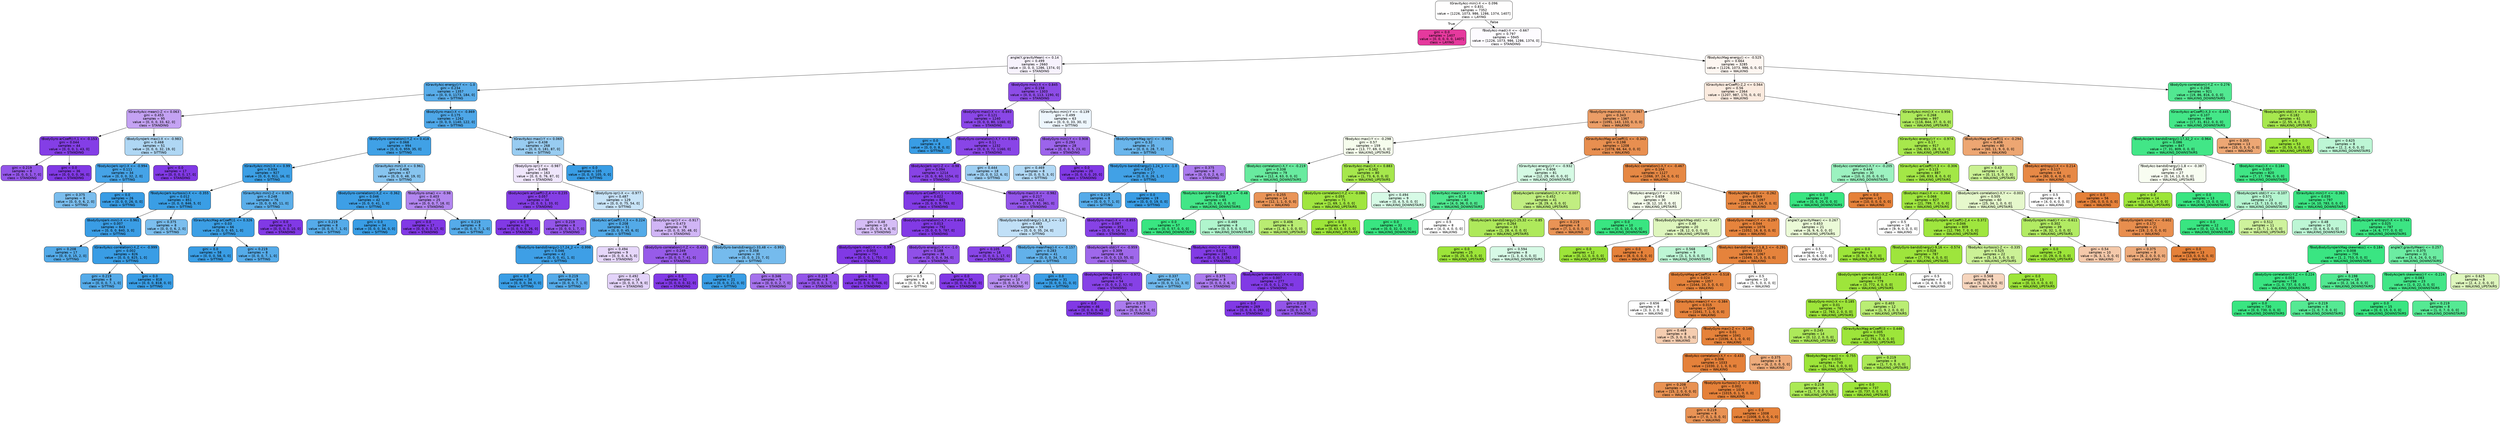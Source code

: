 digraph Tree {
node [shape=box, style="filled, rounded", color="black", fontname="helvetica"] ;
edge [fontname="helvetica"] ;
0 [label="tGravityAcc-min()-X <= 0.096\ngini = 0.831\nsamples = 7352\nvalue = [1226, 1073, 986, 1286, 1374, 1407]\nclass = LAYING", fillcolor="#fffefe"] ;
1 [label="gini = 0.0\nsamples = 1407\nvalue = [0, 0, 0, 0, 0, 1407]\nclass = LAYING", fillcolor="#e5399d"] ;
0 -> 1 [labeldistance=2.5, labelangle=45, headlabel="True"] ;
2 [label="fBodyAcc-mad()-X <= -0.667\ngini = 0.797\nsamples = 5945\nvalue = [1226, 1073, 986, 1286, 1374, 0]\nclass = STANDING", fillcolor="#fdfbff"] ;
0 -> 2 [labeldistance=2.5, labelangle=-45, headlabel="False"] ;
3 [label="angle(Y,gravityMean) <= 0.14\ngini = 0.499\nsamples = 2660\nvalue = [0, 0, 0, 1286, 1374, 0]\nclass = STANDING", fillcolor="#f7f2fd"] ;
2 -> 3 ;
4 [label="tGravityAcc-energy()-Y <= -1.0\ngini = 0.234\nsamples = 1357\nvalue = [0, 0, 0, 1173, 184, 0]\nclass = SITTING", fillcolor="#58ace9"] ;
3 -> 4 ;
5 [label="tGravityAcc-mean()-Z <= 0.063\ngini = 0.453\nsamples = 95\nvalue = [0, 0, 0, 33, 62, 0]\nclass = STANDING", fillcolor="#c4a2f3"] ;
4 -> 5 ;
6 [label="tBodyGyro-arCoeff()-Y,1 <= -0.153\ngini = 0.044\nsamples = 44\nvalue = [0, 0, 0, 1, 43, 0]\nclass = STANDING", fillcolor="#843ee6"] ;
5 -> 6 ;
7 [label="gini = 0.219\nsamples = 8\nvalue = [0, 0, 0, 1, 7, 0]\nclass = STANDING", fillcolor="#9355e9"] ;
6 -> 7 ;
8 [label="gini = 0.0\nsamples = 36\nvalue = [0, 0, 0, 0, 36, 0]\nclass = STANDING", fillcolor="#8139e5"] ;
6 -> 8 ;
9 [label="tBodyGyroJerk-max()-X <= -0.983\ngini = 0.468\nsamples = 51\nvalue = [0, 0, 0, 32, 19, 0]\nclass = SITTING", fillcolor="#afd7f4"] ;
5 -> 9 ;
10 [label="fBodyAccJerk-iqr()-X <= -0.994\ngini = 0.111\nsamples = 34\nvalue = [0, 0, 0, 32, 2, 0]\nclass = SITTING", fillcolor="#45a3e7"] ;
9 -> 10 ;
11 [label="gini = 0.375\nsamples = 8\nvalue = [0, 0, 0, 6, 2, 0]\nclass = SITTING", fillcolor="#7bbeee"] ;
10 -> 11 ;
12 [label="gini = 0.0\nsamples = 26\nvalue = [0, 0, 0, 26, 0, 0]\nclass = SITTING", fillcolor="#399de5"] ;
10 -> 12 ;
13 [label="gini = 0.0\nsamples = 17\nvalue = [0, 0, 0, 0, 17, 0]\nclass = STANDING", fillcolor="#8139e5"] ;
9 -> 13 ;
14 [label="tBodyGyro-max()-X <= -0.869\ngini = 0.175\nsamples = 1262\nvalue = [0, 0, 0, 1140, 122, 0]\nclass = SITTING", fillcolor="#4ea7e8"] ;
4 -> 14 ;
15 [label="tBodyGyro-correlation()-Y,Z <= 0.418\ngini = 0.068\nsamples = 994\nvalue = [0, 0, 0, 959, 35, 0]\nclass = SITTING", fillcolor="#40a1e6"] ;
14 -> 15 ;
16 [label="tGravityAcc-min()-X <= 0.99\ngini = 0.034\nsamples = 927\nvalue = [0, 0, 0, 911, 16, 0]\nclass = SITTING", fillcolor="#3c9fe5"] ;
15 -> 16 ;
17 [label="fBodyAccJerk-kurtosis()-X <= -0.355\ngini = 0.012\nsamples = 851\nvalue = [0, 0, 0, 846, 5, 0]\nclass = SITTING", fillcolor="#3a9ee5"] ;
16 -> 17 ;
18 [label="tBodyGyroJerk-min()-X <= 0.961\ngini = 0.007\nsamples = 843\nvalue = [0, 0, 0, 840, 3, 0]\nclass = SITTING", fillcolor="#3a9de5"] ;
17 -> 18 ;
19 [label="gini = 0.208\nsamples = 17\nvalue = [0, 0, 0, 15, 2, 0]\nclass = SITTING", fillcolor="#53aae8"] ;
18 -> 19 ;
20 [label="tGravityAcc-correlation()-X,Z <= -0.999\ngini = 0.002\nsamples = 826\nvalue = [0, 0, 0, 825, 1, 0]\nclass = SITTING", fillcolor="#399de5"] ;
18 -> 20 ;
21 [label="gini = 0.219\nsamples = 8\nvalue = [0, 0, 0, 7, 1, 0]\nclass = SITTING", fillcolor="#55abe9"] ;
20 -> 21 ;
22 [label="gini = 0.0\nsamples = 818\nvalue = [0, 0, 0, 818, 0, 0]\nclass = SITTING", fillcolor="#399de5"] ;
20 -> 22 ;
23 [label="gini = 0.375\nsamples = 8\nvalue = [0, 0, 0, 6, 2, 0]\nclass = SITTING", fillcolor="#7bbeee"] ;
17 -> 23 ;
24 [label="tGravityAcc-min()-Z <= 0.067\ngini = 0.248\nsamples = 76\nvalue = [0, 0, 0, 65, 11, 0]\nclass = SITTING", fillcolor="#5baee9"] ;
16 -> 24 ;
25 [label="tGravityAccMag-arCoeff()1 <= 0.326\ngini = 0.03\nsamples = 66\nvalue = [0, 0, 0, 65, 1, 0]\nclass = SITTING", fillcolor="#3c9fe5"] ;
24 -> 25 ;
26 [label="gini = 0.0\nsamples = 58\nvalue = [0, 0, 0, 58, 0, 0]\nclass = SITTING", fillcolor="#399de5"] ;
25 -> 26 ;
27 [label="gini = 0.219\nsamples = 8\nvalue = [0, 0, 0, 7, 1, 0]\nclass = SITTING", fillcolor="#55abe9"] ;
25 -> 27 ;
28 [label="gini = 0.0\nsamples = 10\nvalue = [0, 0, 0, 0, 10, 0]\nclass = STANDING", fillcolor="#8139e5"] ;
24 -> 28 ;
29 [label="tGravityAcc-min()-X <= 0.961\ngini = 0.406\nsamples = 67\nvalue = [0, 0, 0, 48, 19, 0]\nclass = SITTING", fillcolor="#87c4ef"] ;
15 -> 29 ;
30 [label="tBodyGyro-correlation()-X,Z <= -0.362\ngini = 0.046\nsamples = 42\nvalue = [0, 0, 0, 41, 1, 0]\nclass = SITTING", fillcolor="#3e9fe6"] ;
29 -> 30 ;
31 [label="gini = 0.219\nsamples = 8\nvalue = [0, 0, 0, 7, 1, 0]\nclass = SITTING", fillcolor="#55abe9"] ;
30 -> 31 ;
32 [label="gini = 0.0\nsamples = 34\nvalue = [0, 0, 0, 34, 0, 0]\nclass = SITTING", fillcolor="#399de5"] ;
30 -> 32 ;
33 [label="fBodyGyro-sma() <= -0.98\ngini = 0.403\nsamples = 25\nvalue = [0, 0, 0, 7, 18, 0]\nclass = STANDING", fillcolor="#b286ef"] ;
29 -> 33 ;
34 [label="gini = 0.0\nsamples = 17\nvalue = [0, 0, 0, 0, 17, 0]\nclass = STANDING", fillcolor="#8139e5"] ;
33 -> 34 ;
35 [label="gini = 0.219\nsamples = 8\nvalue = [0, 0, 0, 7, 1, 0]\nclass = SITTING", fillcolor="#55abe9"] ;
33 -> 35 ;
36 [label="tGravityAcc-max()-Y <= 0.069\ngini = 0.438\nsamples = 268\nvalue = [0, 0, 0, 181, 87, 0]\nclass = SITTING", fillcolor="#98ccf1"] ;
14 -> 36 ;
37 [label="fBodyGyro-iqr()-Y <= -0.987\ngini = 0.498\nsamples = 163\nvalue = [0, 0, 0, 76, 87, 0]\nclass = STANDING", fillcolor="#efe6fc"] ;
36 -> 37 ;
38 [label="tBodyAccJerk-arCoeff()-Z,4 <= 0.235\ngini = 0.057\nsamples = 34\nvalue = [0, 0, 0, 1, 33, 0]\nclass = STANDING", fillcolor="#853fe6"] ;
37 -> 38 ;
39 [label="gini = 0.0\nsamples = 26\nvalue = [0, 0, 0, 0, 26, 0]\nclass = STANDING", fillcolor="#8139e5"] ;
38 -> 39 ;
40 [label="gini = 0.219\nsamples = 8\nvalue = [0, 0, 0, 1, 7, 0]\nclass = STANDING", fillcolor="#9355e9"] ;
38 -> 40 ;
41 [label="tBodyGyro-iqr()-X <= -0.977\ngini = 0.487\nsamples = 129\nvalue = [0, 0, 0, 75, 54, 0]\nclass = SITTING", fillcolor="#c8e4f8"] ;
37 -> 41 ;
42 [label="tBodyAcc-arCoeff()-X,3 <= 0.224\ngini = 0.208\nsamples = 51\nvalue = [0, 0, 0, 45, 6, 0]\nclass = SITTING", fillcolor="#53aae8"] ;
41 -> 42 ;
43 [label="fBodyGyro-bandsEnergy()-17,24_2 <= -0.998\ngini = 0.046\nsamples = 42\nvalue = [0, 0, 0, 41, 1, 0]\nclass = SITTING", fillcolor="#3e9fe6"] ;
42 -> 43 ;
44 [label="gini = 0.0\nsamples = 34\nvalue = [0, 0, 0, 34, 0, 0]\nclass = SITTING", fillcolor="#399de5"] ;
43 -> 44 ;
45 [label="gini = 0.219\nsamples = 8\nvalue = [0, 0, 0, 7, 1, 0]\nclass = SITTING", fillcolor="#55abe9"] ;
43 -> 45 ;
46 [label="gini = 0.494\nsamples = 9\nvalue = [0, 0, 0, 4, 5, 0]\nclass = STANDING", fillcolor="#e6d7fa"] ;
42 -> 46 ;
47 [label="tBodyGyro-iqr()-Y <= -0.917\ngini = 0.473\nsamples = 78\nvalue = [0, 0, 0, 30, 48, 0]\nclass = STANDING", fillcolor="#d0b5f5"] ;
41 -> 47 ;
48 [label="tBodyGyro-correlation()-Y,Z <= -0.433\ngini = 0.249\nsamples = 48\nvalue = [0, 0, 0, 7, 41, 0]\nclass = STANDING", fillcolor="#975be9"] ;
47 -> 48 ;
49 [label="gini = 0.492\nsamples = 16\nvalue = [0, 0, 0, 7, 9, 0]\nclass = STANDING", fillcolor="#e3d3f9"] ;
48 -> 49 ;
50 [label="gini = 0.0\nsamples = 32\nvalue = [0, 0, 0, 0, 32, 0]\nclass = STANDING", fillcolor="#8139e5"] ;
48 -> 50 ;
51 [label="fBodyGyro-bandsEnergy()-33,48 <= -0.993\ngini = 0.358\nsamples = 30\nvalue = [0, 0, 0, 23, 7, 0]\nclass = SITTING", fillcolor="#75bbed"] ;
47 -> 51 ;
52 [label="gini = 0.0\nsamples = 21\nvalue = [0, 0, 0, 21, 0, 0]\nclass = SITTING", fillcolor="#399de5"] ;
51 -> 52 ;
53 [label="gini = 0.346\nsamples = 9\nvalue = [0, 0, 0, 2, 7, 0]\nclass = STANDING", fillcolor="#a572ec"] ;
51 -> 53 ;
54 [label="gini = 0.0\nsamples = 105\nvalue = [0, 0, 0, 105, 0, 0]\nclass = SITTING", fillcolor="#399de5"] ;
36 -> 54 ;
55 [label="tBodyGyro-min()-X <= 0.845\ngini = 0.158\nsamples = 1303\nvalue = [0, 0, 0, 113, 1190, 0]\nclass = STANDING", fillcolor="#8d4ce7"] ;
3 -> 55 ;
56 [label="tBodyGyro-max()-X <= -0.893\ngini = 0.121\nsamples = 1240\nvalue = [0, 0, 0, 80, 1160, 0]\nclass = STANDING", fillcolor="#8a47e7"] ;
55 -> 56 ;
57 [label="gini = 0.0\nsamples = 8\nvalue = [0, 0, 0, 8, 0, 0]\nclass = SITTING", fillcolor="#399de5"] ;
56 -> 57 ;
58 [label="tBodyGyro-correlation()-X,Y <= 0.656\ngini = 0.11\nsamples = 1232\nvalue = [0, 0, 0, 72, 1160, 0]\nclass = STANDING", fillcolor="#8945e7"] ;
56 -> 58 ;
59 [label="tBodyAccJerk-iqr()-Z <= -0.98\ngini = 0.094\nsamples = 1214\nvalue = [0, 0, 0, 60, 1154, 0]\nclass = STANDING", fillcolor="#8843e6"] ;
58 -> 59 ;
60 [label="tBodyGyro-arCoeff()-Y,1 <= -0.545\ngini = 0.022\nsamples = 802\nvalue = [0, 0, 0, 9, 793, 0]\nclass = STANDING", fillcolor="#823be5"] ;
59 -> 60 ;
61 [label="gini = 0.48\nsamples = 10\nvalue = [0, 0, 0, 4, 6, 0]\nclass = STANDING", fillcolor="#d5bdf6"] ;
60 -> 61 ;
62 [label="tBodyGyro-correlation()-X,Y <= 0.443\ngini = 0.013\nsamples = 792\nvalue = [0, 0, 0, 5, 787, 0]\nclass = STANDING", fillcolor="#823ae5"] ;
60 -> 62 ;
63 [label="tBodyGyroJerk-mad()-X <= -0.997\ngini = 0.003\nsamples = 754\nvalue = [0, 0, 0, 1, 753, 0]\nclass = STANDING", fillcolor="#8139e5"] ;
62 -> 63 ;
64 [label="gini = 0.219\nsamples = 8\nvalue = [0, 0, 0, 1, 7, 0]\nclass = STANDING", fillcolor="#9355e9"] ;
63 -> 64 ;
65 [label="gini = 0.0\nsamples = 746\nvalue = [0, 0, 0, 0, 746, 0]\nclass = STANDING", fillcolor="#8139e5"] ;
63 -> 65 ;
66 [label="tBodyGyro-energy()-X <= -1.0\ngini = 0.188\nsamples = 38\nvalue = [0, 0, 0, 4, 34, 0]\nclass = STANDING", fillcolor="#9050e8"] ;
62 -> 66 ;
67 [label="gini = 0.5\nsamples = 8\nvalue = [0, 0, 0, 4, 4, 0]\nclass = SITTING", fillcolor="#ffffff"] ;
66 -> 67 ;
68 [label="gini = 0.0\nsamples = 30\nvalue = [0, 0, 0, 0, 30, 0]\nclass = STANDING", fillcolor="#8139e5"] ;
66 -> 68 ;
69 [label="fBodyGyro-max()-X <= -0.982\ngini = 0.217\nsamples = 412\nvalue = [0, 0, 0, 51, 361, 0]\nclass = STANDING", fillcolor="#9355e9"] ;
59 -> 69 ;
70 [label="fBodyGyro-bandsEnergy()-1,8_1 <= -1.0\ngini = 0.483\nsamples = 59\nvalue = [0, 0, 0, 35, 24, 0]\nclass = SITTING", fillcolor="#c1e0f7"] ;
69 -> 70 ;
71 [label="gini = 0.105\nsamples = 18\nvalue = [0, 0, 0, 1, 17, 0]\nclass = STANDING", fillcolor="#8845e7"] ;
70 -> 71 ;
72 [label="fBodyGyro-meanFreq()-X <= -0.157\ngini = 0.283\nsamples = 41\nvalue = [0, 0, 0, 34, 7, 0]\nclass = SITTING", fillcolor="#62b1ea"] ;
70 -> 72 ;
73 [label="gini = 0.42\nsamples = 10\nvalue = [0, 0, 0, 3, 7, 0]\nclass = STANDING", fillcolor="#b78ef0"] ;
72 -> 73 ;
74 [label="gini = 0.0\nsamples = 31\nvalue = [0, 0, 0, 31, 0, 0]\nclass = SITTING", fillcolor="#399de5"] ;
72 -> 74 ;
75 [label="tBodyGyro-max()-X <= -0.855\ngini = 0.087\nsamples = 353\nvalue = [0, 0, 0, 16, 337, 0]\nclass = STANDING", fillcolor="#8742e6"] ;
69 -> 75 ;
76 [label="tBodyAccJerk-std()-Y <= -0.959\ngini = 0.309\nsamples = 68\nvalue = [0, 0, 0, 13, 55, 0]\nclass = STANDING", fillcolor="#9f68eb"] ;
75 -> 76 ;
77 [label="tBodyAccJerkMag-sma() <= -0.972\ngini = 0.071\nsamples = 54\nvalue = [0, 0, 0, 2, 52, 0]\nclass = STANDING", fillcolor="#8641e6"] ;
76 -> 77 ;
78 [label="gini = 0.0\nsamples = 46\nvalue = [0, 0, 0, 0, 46, 0]\nclass = STANDING", fillcolor="#8139e5"] ;
77 -> 78 ;
79 [label="gini = 0.375\nsamples = 8\nvalue = [0, 0, 0, 2, 6, 0]\nclass = STANDING", fillcolor="#ab7bee"] ;
77 -> 79 ;
80 [label="gini = 0.337\nsamples = 14\nvalue = [0, 0, 0, 11, 3, 0]\nclass = SITTING", fillcolor="#6fb8ec"] ;
76 -> 80 ;
81 [label="fBodyAcc-min()-X <= -0.999\ngini = 0.021\nsamples = 285\nvalue = [0, 0, 0, 3, 282, 0]\nclass = STANDING", fillcolor="#823be5"] ;
75 -> 81 ;
82 [label="gini = 0.375\nsamples = 8\nvalue = [0, 0, 0, 2, 6, 0]\nclass = STANDING", fillcolor="#ab7bee"] ;
81 -> 82 ;
83 [label="fBodyAccJerk-skewness()-X <= -0.02\ngini = 0.007\nsamples = 277\nvalue = [0, 0, 0, 1, 276, 0]\nclass = STANDING", fillcolor="#813ae5"] ;
81 -> 83 ;
84 [label="gini = 0.0\nsamples = 269\nvalue = [0, 0, 0, 0, 269, 0]\nclass = STANDING", fillcolor="#8139e5"] ;
83 -> 84 ;
85 [label="gini = 0.219\nsamples = 8\nvalue = [0, 0, 0, 1, 7, 0]\nclass = STANDING", fillcolor="#9355e9"] ;
83 -> 85 ;
86 [label="gini = 0.444\nsamples = 18\nvalue = [0, 0, 0, 12, 6, 0]\nclass = SITTING", fillcolor="#9ccef2"] ;
58 -> 86 ;
87 [label="tGravityAcc-min()-Y <= -0.139\ngini = 0.499\nsamples = 63\nvalue = [0, 0, 0, 33, 30, 0]\nclass = SITTING", fillcolor="#edf6fd"] ;
55 -> 87 ;
88 [label="tBodyGyro-min()-Y <= 0.908\ngini = 0.293\nsamples = 28\nvalue = [0, 0, 0, 5, 23, 0]\nclass = STANDING", fillcolor="#9c64eb"] ;
87 -> 88 ;
89 [label="gini = 0.469\nsamples = 8\nvalue = [0, 0, 0, 5, 3, 0]\nclass = SITTING", fillcolor="#b0d8f5"] ;
88 -> 89 ;
90 [label="gini = 0.0\nsamples = 20\nvalue = [0, 0, 0, 0, 20, 0]\nclass = STANDING", fillcolor="#8139e5"] ;
88 -> 90 ;
91 [label="tBodyGyroJerkMag-iqr() <= -0.996\ngini = 0.32\nsamples = 35\nvalue = [0, 0, 0, 28, 7, 0]\nclass = SITTING", fillcolor="#6ab6ec"] ;
87 -> 91 ;
92 [label="fBodyGyro-bandsEnergy()-1,24_1 <= -1.0\ngini = 0.071\nsamples = 27\nvalue = [0, 0, 0, 26, 1, 0]\nclass = SITTING", fillcolor="#41a1e6"] ;
91 -> 92 ;
93 [label="gini = 0.219\nsamples = 8\nvalue = [0, 0, 0, 7, 1, 0]\nclass = SITTING", fillcolor="#55abe9"] ;
92 -> 93 ;
94 [label="gini = 0.0\nsamples = 19\nvalue = [0, 0, 0, 19, 0, 0]\nclass = SITTING", fillcolor="#399de5"] ;
92 -> 94 ;
95 [label="gini = 0.375\nsamples = 8\nvalue = [0, 0, 0, 2, 6, 0]\nclass = STANDING", fillcolor="#ab7bee"] ;
91 -> 95 ;
96 [label="fBodyAccMag-energy() <= -0.525\ngini = 0.664\nsamples = 3285\nvalue = [1226, 1073, 986, 0, 0, 0]\nclass = WALKING", fillcolor="#fdf6f1"] ;
2 -> 96 ;
97 [label="tGravityAcc-arCoeff()-Z,2 <= 0.564\ngini = 0.56\nsamples = 2364\nvalue = [1207, 987, 170, 0, 0, 0]\nclass = WALKING", fillcolor="#fbebdf"] ;
96 -> 97 ;
98 [label="fBodyGyro-maxInds-X <= -0.967\ngini = 0.343\nsamples = 1367\nvalue = [1091, 143, 133, 0, 0, 0]\nclass = WALKING", fillcolor="#eb9d66"] ;
97 -> 98 ;
99 [label="fBodyAcc-max()-Y <= -0.298\ngini = 0.57\nsamples = 159\nvalue = [13, 77, 69, 0, 0, 0]\nclass = WALKING_UPSTAIRS", fillcolor="#f6fded"] ;
98 -> 99 ;
100 [label="tBodyAcc-correlation()-X,Y <= -0.219\ngini = 0.338\nsamples = 79\nvalue = [12, 4, 63, 0, 0, 0]\nclass = WALKING_DOWNSTAIRS", fillcolor="#68eb9f"] ;
99 -> 100 ;
101 [label="fBodyAcc-bandsEnergy()-1,8_1 <= -0.48\ngini = 0.088\nsamples = 65\nvalue = [0, 3, 62, 0, 0, 0]\nclass = WALKING_DOWNSTAIRS", fillcolor="#43e687"] ;
100 -> 101 ;
102 [label="gini = 0.0\nsamples = 57\nvalue = [0, 0, 57, 0, 0, 0]\nclass = WALKING_DOWNSTAIRS", fillcolor="#39e581"] ;
101 -> 102 ;
103 [label="gini = 0.469\nsamples = 8\nvalue = [0, 3, 5, 0, 0, 0]\nclass = WALKING_DOWNSTAIRS", fillcolor="#b0f5cd"] ;
101 -> 103 ;
104 [label="gini = 0.255\nsamples = 14\nvalue = [12, 1, 1, 0, 0, 0]\nclass = WALKING", fillcolor="#e99457"] ;
100 -> 104 ;
105 [label="tGravityAcc-max()-X <= 0.883\ngini = 0.162\nsamples = 80\nvalue = [1, 73, 6, 0, 0, 0]\nclass = WALKING_UPSTAIRS", fillcolor="#a6e74c"] ;
99 -> 105 ;
106 [label="tBodyGyro-correlation()-Y,Z <= -0.086\ngini = 0.055\nsamples = 71\nvalue = [1, 69, 1, 0, 0, 0]\nclass = WALKING_UPSTAIRS", fillcolor="#a0e63f"] ;
105 -> 106 ;
107 [label="gini = 0.406\nsamples = 8\nvalue = [1, 6, 1, 0, 0, 0]\nclass = WALKING_UPSTAIRS", fillcolor="#b9ec72"] ;
106 -> 107 ;
108 [label="gini = 0.0\nsamples = 63\nvalue = [0, 63, 0, 0, 0, 0]\nclass = WALKING_UPSTAIRS", fillcolor="#9de539"] ;
106 -> 108 ;
109 [label="gini = 0.494\nsamples = 9\nvalue = [0, 4, 5, 0, 0, 0]\nclass = WALKING_DOWNSTAIRS", fillcolor="#d7fae6"] ;
105 -> 109 ;
110 [label="tGravityAccMag-arCoeff()1 <= -0.343\ngini = 0.198\nsamples = 1208\nvalue = [1078, 66, 64, 0, 0, 0]\nclass = WALKING", fillcolor="#e88f50"] ;
98 -> 110 ;
111 [label="tGravityAcc-energy()-Y <= -0.932\ngini = 0.606\nsamples = 81\nvalue = [12, 29, 40, 0, 0, 0]\nclass = WALKING_DOWNSTAIRS", fillcolor="#d5fae4"] ;
110 -> 111 ;
112 [label="tGravityAcc-mean()-X <= 0.968\ngini = 0.18\nsamples = 40\nvalue = [4, 0, 36, 0, 0, 0]\nclass = WALKING_DOWNSTAIRS", fillcolor="#4fe88f"] ;
111 -> 112 ;
113 [label="gini = 0.0\nsamples = 32\nvalue = [0, 0, 32, 0, 0, 0]\nclass = WALKING_DOWNSTAIRS", fillcolor="#39e581"] ;
112 -> 113 ;
114 [label="gini = 0.5\nsamples = 8\nvalue = [4, 0, 4, 0, 0, 0]\nclass = WALKING", fillcolor="#ffffff"] ;
112 -> 114 ;
115 [label="tBodyAccJerk-correlation()-X,Y <= -0.007\ngini = 0.452\nsamples = 41\nvalue = [8, 29, 4, 0, 0, 0]\nclass = WALKING_UPSTAIRS", fillcolor="#c1ee81"] ;
111 -> 115 ;
116 [label="fBodyAccJerk-bandsEnergy()-25,32 <= -0.85\ngini = 0.264\nsamples = 33\nvalue = [1, 28, 4, 0, 0, 0]\nclass = WALKING_UPSTAIRS", fillcolor="#aee95b"] ;
115 -> 116 ;
117 [label="gini = 0.0\nsamples = 25\nvalue = [0, 25, 0, 0, 0, 0]\nclass = WALKING_UPSTAIRS", fillcolor="#9de539"] ;
116 -> 117 ;
118 [label="gini = 0.594\nsamples = 8\nvalue = [1, 3, 4, 0, 0, 0]\nclass = WALKING_DOWNSTAIRS", fillcolor="#d7fae6"] ;
116 -> 118 ;
119 [label="gini = 0.219\nsamples = 8\nvalue = [7, 1, 0, 0, 0, 0]\nclass = WALKING", fillcolor="#e99355"] ;
115 -> 119 ;
120 [label="tBodyAcc-correlation()-X,Y <= -0.467\ngini = 0.104\nsamples = 1127\nvalue = [1066, 37, 24, 0, 0, 0]\nclass = WALKING", fillcolor="#e68844"] ;
110 -> 120 ;
121 [label="fBodyAcc-energy()-Y <= -0.556\ngini = 0.658\nsamples = 30\nvalue = [8, 12, 10, 0, 0, 0]\nclass = WALKING_UPSTAIRS", fillcolor="#f5fceb"] ;
120 -> 121 ;
122 [label="gini = 0.0\nsamples = 10\nvalue = [0, 0, 10, 0, 0, 0]\nclass = WALKING_DOWNSTAIRS", fillcolor="#39e581"] ;
121 -> 122 ;
123 [label="fBodyBodyGyroJerkMag-std() <= -0.457\ngini = 0.48\nsamples = 20\nvalue = [8, 12, 0, 0, 0, 0]\nclass = WALKING_UPSTAIRS", fillcolor="#def6bd"] ;
121 -> 123 ;
124 [label="gini = 0.0\nsamples = 12\nvalue = [0, 12, 0, 0, 0, 0]\nclass = WALKING_UPSTAIRS", fillcolor="#9de539"] ;
123 -> 124 ;
125 [label="gini = 0.0\nsamples = 8\nvalue = [8, 0, 0, 0, 0, 0]\nclass = WALKING", fillcolor="#e58139"] ;
123 -> 125 ;
126 [label="fBodyAccMag-std() <= -0.262\ngini = 0.069\nsamples = 1097\nvalue = [1058, 25, 14, 0, 0, 0]\nclass = WALKING", fillcolor="#e68640"] ;
120 -> 126 ;
127 [label="tBodyGyro-mean()-Y <= -0.297\ngini = 0.044\nsamples = 1076\nvalue = [1052, 16, 8, 0, 0, 0]\nclass = WALKING", fillcolor="#e6843d"] ;
126 -> 127 ;
128 [label="gini = 0.568\nsamples = 9\nvalue = [3, 1, 5, 0, 0, 0]\nclass = WALKING_DOWNSTAIRS", fillcolor="#bdf6d5"] ;
127 -> 128 ;
129 [label="fBodyAcc-bandsEnergy()-1,8_1 <= -0.291\ngini = 0.033\nsamples = 1067\nvalue = [1049, 15, 3, 0, 0, 0]\nclass = WALKING", fillcolor="#e5833c"] ;
127 -> 129 ;
130 [label="tBodyGyroMag-arCoeff()4 <= -0.518\ngini = 0.024\nsamples = 1057\nvalue = [1044, 10, 3, 0, 0, 0]\nclass = WALKING", fillcolor="#e5833b"] ;
129 -> 130 ;
131 [label="gini = 0.656\nsamples = 8\nvalue = [3, 3, 2, 0, 0, 0]\nclass = WALKING", fillcolor="#ffffff"] ;
130 -> 131 ;
132 [label="tGravityAcc-mean()-Y <= -0.384\ngini = 0.015\nsamples = 1049\nvalue = [1041, 7, 1, 0, 0, 0]\nclass = WALKING", fillcolor="#e5823b"] ;
130 -> 132 ;
133 [label="gini = 0.469\nsamples = 8\nvalue = [5, 3, 0, 0, 0, 0]\nclass = WALKING", fillcolor="#f5cdb0"] ;
132 -> 133 ;
134 [label="fBodyGyro-max()-Z <= -0.146\ngini = 0.01\nsamples = 1041\nvalue = [1036, 4, 1, 0, 0, 0]\nclass = WALKING", fillcolor="#e5823a"] ;
132 -> 134 ;
135 [label="tBodyAcc-correlation()-X,Y <= -0.433\ngini = 0.006\nsamples = 1033\nvalue = [1030, 2, 1, 0, 0, 0]\nclass = WALKING", fillcolor="#e5813a"] ;
134 -> 135 ;
136 [label="gini = 0.208\nsamples = 17\nvalue = [15, 2, 0, 0, 0, 0]\nclass = WALKING", fillcolor="#e89253"] ;
135 -> 136 ;
137 [label="fBodyGyro-kurtosis()-Z <= -0.935\ngini = 0.002\nsamples = 1016\nvalue = [1015, 0, 1, 0, 0, 0]\nclass = WALKING", fillcolor="#e58139"] ;
135 -> 137 ;
138 [label="gini = 0.219\nsamples = 8\nvalue = [7, 0, 1, 0, 0, 0]\nclass = WALKING", fillcolor="#e99355"] ;
137 -> 138 ;
139 [label="gini = 0.0\nsamples = 1008\nvalue = [1008, 0, 0, 0, 0, 0]\nclass = WALKING", fillcolor="#e58139"] ;
137 -> 139 ;
140 [label="gini = 0.375\nsamples = 8\nvalue = [6, 2, 0, 0, 0, 0]\nclass = WALKING", fillcolor="#eeab7b"] ;
134 -> 140 ;
141 [label="gini = 0.5\nsamples = 10\nvalue = [5, 5, 0, 0, 0, 0]\nclass = WALKING", fillcolor="#ffffff"] ;
129 -> 141 ;
142 [label="angle(Y,gravityMean) <= 0.267\ngini = 0.653\nsamples = 21\nvalue = [6, 9, 6, 0, 0, 0]\nclass = WALKING_UPSTAIRS", fillcolor="#ebfad7"] ;
126 -> 142 ;
143 [label="gini = 0.5\nsamples = 12\nvalue = [6, 0, 6, 0, 0, 0]\nclass = WALKING", fillcolor="#ffffff"] ;
142 -> 143 ;
144 [label="gini = 0.0\nsamples = 9\nvalue = [0, 9, 0, 0, 0, 0]\nclass = WALKING_UPSTAIRS", fillcolor="#9de539"] ;
142 -> 144 ;
145 [label="tGravityAcc-min()-X <= 0.956\ngini = 0.268\nsamples = 997\nvalue = [116, 844, 37, 0, 0, 0]\nclass = WALKING_UPSTAIRS", fillcolor="#aeea5b"] ;
97 -> 145 ;
146 [label="tGravityAcc-energy()-Y <= -0.974\ngini = 0.17\nsamples = 917\nvalue = [56, 833, 28, 0, 0, 0]\nclass = WALKING_UPSTAIRS", fillcolor="#a7e84c"] ;
145 -> 146 ;
147 [label="tBodyAcc-correlation()-X,Y <= -0.205\ngini = 0.444\nsamples = 30\nvalue = [10, 0, 20, 0, 0, 0]\nclass = WALKING_DOWNSTAIRS", fillcolor="#9cf2c0"] ;
146 -> 147 ;
148 [label="gini = 0.0\nsamples = 20\nvalue = [0, 0, 20, 0, 0, 0]\nclass = WALKING_DOWNSTAIRS", fillcolor="#39e581"] ;
147 -> 148 ;
149 [label="gini = 0.0\nsamples = 10\nvalue = [10, 0, 0, 0, 0, 0]\nclass = WALKING", fillcolor="#e58139"] ;
147 -> 149 ;
150 [label="tGravityAcc-arCoeff()-Y,3 <= -0.306\ngini = 0.115\nsamples = 887\nvalue = [46, 833, 8, 0, 0, 0]\nclass = WALKING_UPSTAIRS", fillcolor="#a3e746"] ;
146 -> 150 ;
151 [label="tBodyAcc-max()-X <= -0.364\ngini = 0.066\nsamples = 827\nvalue = [21, 799, 7, 0, 0, 0]\nclass = WALKING_UPSTAIRS", fillcolor="#a0e640"] ;
150 -> 151 ;
152 [label="gini = 0.5\nsamples = 18\nvalue = [9, 9, 0, 0, 0, 0]\nclass = WALKING", fillcolor="#ffffff"] ;
151 -> 152 ;
153 [label="tBodyGyroJerk-arCoeff()-Z,4 <= 0.372\ngini = 0.046\nsamples = 809\nvalue = [12, 790, 7, 0, 0, 0]\nclass = WALKING_UPSTAIRS", fillcolor="#9fe63e"] ;
151 -> 153 ;
154 [label="fBodyGyro-bandsEnergy()-9,16 <= -0.574\ngini = 0.028\nsamples = 787\nvalue = [7, 776, 4, 0, 0, 0]\nclass = WALKING_UPSTAIRS", fillcolor="#9ee53c"] ;
153 -> 154 ;
155 [label="tBodyGyroJerk-correlation()-X,Z <= 0.485\ngini = 0.018\nsamples = 779\nvalue = [3, 772, 4, 0, 0, 0]\nclass = WALKING_UPSTAIRS", fillcolor="#9ee53b"] ;
154 -> 155 ;
156 [label="tBodyGyro-min()-X <= 0.185\ngini = 0.01\nsamples = 767\nvalue = [2, 763, 2, 0, 0, 0]\nclass = WALKING_UPSTAIRS", fillcolor="#9ee53a"] ;
155 -> 156 ;
157 [label="gini = 0.245\nsamples = 14\nvalue = [0, 12, 2, 0, 0, 0]\nclass = WALKING_UPSTAIRS", fillcolor="#ade95a"] ;
156 -> 157 ;
158 [label="tGravityAccMag-arCoeff()3 <= 0.446\ngini = 0.005\nsamples = 753\nvalue = [2, 751, 0, 0, 0, 0]\nclass = WALKING_UPSTAIRS", fillcolor="#9de53a"] ;
156 -> 158 ;
159 [label="fBodyAccMag-max() <= -0.755\ngini = 0.003\nsamples = 745\nvalue = [1, 744, 0, 0, 0, 0]\nclass = WALKING_UPSTAIRS", fillcolor="#9de539"] ;
158 -> 159 ;
160 [label="gini = 0.219\nsamples = 8\nvalue = [1, 7, 0, 0, 0, 0]\nclass = WALKING_UPSTAIRS", fillcolor="#abe955"] ;
159 -> 160 ;
161 [label="gini = 0.0\nsamples = 737\nvalue = [0, 737, 0, 0, 0, 0]\nclass = WALKING_UPSTAIRS", fillcolor="#9de539"] ;
159 -> 161 ;
162 [label="gini = 0.219\nsamples = 8\nvalue = [1, 7, 0, 0, 0, 0]\nclass = WALKING_UPSTAIRS", fillcolor="#abe955"] ;
158 -> 162 ;
163 [label="gini = 0.403\nsamples = 12\nvalue = [1, 9, 2, 0, 0, 0]\nclass = WALKING_UPSTAIRS", fillcolor="#baed74"] ;
155 -> 163 ;
164 [label="gini = 0.5\nsamples = 8\nvalue = [4, 4, 0, 0, 0, 0]\nclass = WALKING", fillcolor="#ffffff"] ;
154 -> 164 ;
165 [label="fBodyAcc-kurtosis()-Z <= -0.335\ngini = 0.525\nsamples = 22\nvalue = [5, 14, 3, 0, 0, 0]\nclass = WALKING_UPSTAIRS", fillcolor="#cbf196"] ;
153 -> 165 ;
166 [label="gini = 0.568\nsamples = 9\nvalue = [5, 1, 3, 0, 0, 0]\nclass = WALKING", fillcolor="#f6d5bd"] ;
165 -> 166 ;
167 [label="gini = 0.0\nsamples = 13\nvalue = [0, 13, 0, 0, 0, 0]\nclass = WALKING_UPSTAIRS", fillcolor="#9de539"] ;
165 -> 167 ;
168 [label="tBodyAccJerk-correlation()-X,Y <= -0.003\ngini = 0.505\nsamples = 60\nvalue = [25, 34, 1, 0, 0, 0]\nclass = WALKING_UPSTAIRS", fillcolor="#e6f8cc"] ;
150 -> 168 ;
169 [label="tBodyGyroJerk-mad()-Y <= -0.611\ngini = 0.302\nsamples = 39\nvalue = [6, 32, 1, 0, 0, 0]\nclass = WALKING_UPSTAIRS", fillcolor="#b2eb63"] ;
168 -> 169 ;
170 [label="gini = 0.0\nsamples = 29\nvalue = [0, 29, 0, 0, 0, 0]\nclass = WALKING_UPSTAIRS", fillcolor="#9de539"] ;
169 -> 170 ;
171 [label="gini = 0.54\nsamples = 10\nvalue = [6, 3, 1, 0, 0, 0]\nclass = WALKING", fillcolor="#f4c9aa"] ;
169 -> 171 ;
172 [label="tBodyGyroJerk-sma() <= -0.602\ngini = 0.172\nsamples = 21\nvalue = [19, 2, 0, 0, 0, 0]\nclass = WALKING", fillcolor="#e88e4e"] ;
168 -> 172 ;
173 [label="gini = 0.375\nsamples = 8\nvalue = [6, 2, 0, 0, 0, 0]\nclass = WALKING", fillcolor="#eeab7b"] ;
172 -> 173 ;
174 [label="gini = 0.0\nsamples = 13\nvalue = [13, 0, 0, 0, 0, 0]\nclass = WALKING", fillcolor="#e58139"] ;
172 -> 174 ;
175 [label="tBodyAccMag-arCoeff()1 <= -0.294\ngini = 0.406\nsamples = 80\nvalue = [60, 11, 9, 0, 0, 0]\nclass = WALKING", fillcolor="#eda672"] ;
145 -> 175 ;
176 [label="gini = 0.43\nsamples = 16\nvalue = [0, 11, 5, 0, 0, 0]\nclass = WALKING_UPSTAIRS", fillcolor="#caf193"] ;
175 -> 176 ;
177 [label="tBodyAcc-entropy()-X <= 0.214\ngini = 0.117\nsamples = 64\nvalue = [60, 0, 4, 0, 0, 0]\nclass = WALKING", fillcolor="#e78946"] ;
175 -> 177 ;
178 [label="gini = 0.5\nsamples = 8\nvalue = [4, 0, 4, 0, 0, 0]\nclass = WALKING", fillcolor="#ffffff"] ;
177 -> 178 ;
179 [label="gini = 0.0\nsamples = 56\nvalue = [56, 0, 0, 0, 0, 0]\nclass = WALKING", fillcolor="#e58139"] ;
177 -> 179 ;
180 [label="tBodyGyro-correlation()-Y,Z <= 0.276\ngini = 0.206\nsamples = 921\nvalue = [19, 86, 816, 0, 0, 0]\nclass = WALKING_DOWNSTAIRS", fillcolor="#52e891"] ;
96 -> 180 ;
181 [label="tGravityAcc-arCoeff()-X,3 <= -0.445\ngini = 0.107\nsamples = 860\nvalue = [17, 31, 812, 0, 0, 0]\nclass = WALKING_DOWNSTAIRS", fillcolor="#44e788"] ;
180 -> 181 ;
182 [label="fBodyAccJerk-bandsEnergy()-17,32_2 <= -0.964\ngini = 0.086\nsamples = 847\nvalue = [7, 31, 809, 0, 0, 0]\nclass = WALKING_DOWNSTAIRS", fillcolor="#42e687"] ;
181 -> 182 ;
183 [label="fBodyAcc-bandsEnergy()-1,8 <= -0.387\ngini = 0.499\nsamples = 27\nvalue = [0, 14, 13, 0, 0, 0]\nclass = WALKING_UPSTAIRS", fillcolor="#f8fdf1"] ;
182 -> 183 ;
184 [label="gini = 0.0\nsamples = 14\nvalue = [0, 14, 0, 0, 0, 0]\nclass = WALKING_UPSTAIRS", fillcolor="#9de539"] ;
183 -> 184 ;
185 [label="gini = 0.0\nsamples = 13\nvalue = [0, 0, 13, 0, 0, 0]\nclass = WALKING_DOWNSTAIRS", fillcolor="#39e581"] ;
183 -> 185 ;
186 [label="tBodyAcc-max()-X <= 0.184\ngini = 0.057\nsamples = 820\nvalue = [7, 17, 796, 0, 0, 0]\nclass = WALKING_DOWNSTAIRS", fillcolor="#3fe685"] ;
182 -> 186 ;
187 [label="fBodyAccJerk-std()-Y <= -0.107\ngini = 0.571\nsamples = 23\nvalue = [3, 7, 13, 0, 0, 0]\nclass = WALKING_DOWNSTAIRS", fillcolor="#b5f5d0"] ;
186 -> 187 ;
188 [label="gini = 0.0\nsamples = 12\nvalue = [0, 0, 12, 0, 0, 0]\nclass = WALKING_DOWNSTAIRS", fillcolor="#39e581"] ;
187 -> 188 ;
189 [label="gini = 0.512\nsamples = 11\nvalue = [3, 7, 1, 0, 0, 0]\nclass = WALKING_UPSTAIRS", fillcolor="#cef29c"] ;
187 -> 189 ;
190 [label="tGravityAcc-min()-Y <= -0.363\ngini = 0.035\nsamples = 797\nvalue = [4, 10, 783, 0, 0, 0]\nclass = WALKING_DOWNSTAIRS", fillcolor="#3de583"] ;
186 -> 190 ;
191 [label="gini = 0.48\nsamples = 10\nvalue = [0, 4, 6, 0, 0, 0]\nclass = WALKING_DOWNSTAIRS", fillcolor="#bdf6d5"] ;
190 -> 191 ;
192 [label="tBodyAccJerk-entropy()-X <= 0.744\ngini = 0.025\nsamples = 787\nvalue = [4, 6, 777, 0, 0, 0]\nclass = WALKING_DOWNSTAIRS", fillcolor="#3ce583"] ;
190 -> 192 ;
193 [label="fBodyBodyGyroJerkMag-skewness() <= 0.184\ngini = 0.008\nsamples = 756\nvalue = [1, 2, 753, 0, 0, 0]\nclass = WALKING_DOWNSTAIRS", fillcolor="#3ae582"] ;
192 -> 193 ;
194 [label="tBodyGyro-correlation()-Y,Z <= 0.224\ngini = 0.003\nsamples = 738\nvalue = [1, 0, 737, 0, 0, 0]\nclass = WALKING_DOWNSTAIRS", fillcolor="#39e581"] ;
193 -> 194 ;
195 [label="gini = 0.0\nsamples = 730\nvalue = [0, 0, 730, 0, 0, 0]\nclass = WALKING_DOWNSTAIRS", fillcolor="#39e581"] ;
194 -> 195 ;
196 [label="gini = 0.219\nsamples = 8\nvalue = [1, 0, 7, 0, 0, 0]\nclass = WALKING_DOWNSTAIRS", fillcolor="#55e993"] ;
194 -> 196 ;
197 [label="gini = 0.198\nsamples = 18\nvalue = [0, 2, 16, 0, 0, 0]\nclass = WALKING_DOWNSTAIRS", fillcolor="#52e891"] ;
193 -> 197 ;
198 [label="angle(Y,gravityMean) <= 0.257\ngini = 0.375\nsamples = 31\nvalue = [3, 4, 24, 0, 0, 0]\nclass = WALKING_DOWNSTAIRS", fillcolor="#6ceca2"] ;
192 -> 198 ;
199 [label="fBodyAccJerk-skewness()-Y <= -0.224\ngini = 0.083\nsamples = 23\nvalue = [1, 0, 22, 0, 0, 0]\nclass = WALKING_DOWNSTAIRS", fillcolor="#42e687"] ;
198 -> 199 ;
200 [label="gini = 0.0\nsamples = 15\nvalue = [0, 0, 15, 0, 0, 0]\nclass = WALKING_DOWNSTAIRS", fillcolor="#39e581"] ;
199 -> 200 ;
201 [label="gini = 0.219\nsamples = 8\nvalue = [1, 0, 7, 0, 0, 0]\nclass = WALKING_DOWNSTAIRS", fillcolor="#55e993"] ;
199 -> 201 ;
202 [label="gini = 0.625\nsamples = 8\nvalue = [2, 4, 2, 0, 0, 0]\nclass = WALKING_UPSTAIRS", fillcolor="#def6bd"] ;
198 -> 202 ;
203 [label="gini = 0.355\nsamples = 13\nvalue = [10, 0, 3, 0, 0, 0]\nclass = WALKING", fillcolor="#eda774"] ;
181 -> 203 ;
204 [label="fBodyAccJerk-std()-X <= -0.034\ngini = 0.182\nsamples = 61\nvalue = [2, 55, 4, 0, 0, 0]\nclass = WALKING_UPSTAIRS", fillcolor="#a7e84e"] ;
180 -> 204 ;
205 [label="gini = 0.0\nsamples = 53\nvalue = [0, 53, 0, 0, 0, 0]\nclass = WALKING_UPSTAIRS", fillcolor="#9de539"] ;
204 -> 205 ;
206 [label="gini = 0.625\nsamples = 8\nvalue = [2, 2, 4, 0, 0, 0]\nclass = WALKING_DOWNSTAIRS", fillcolor="#bdf6d5"] ;
204 -> 206 ;
}